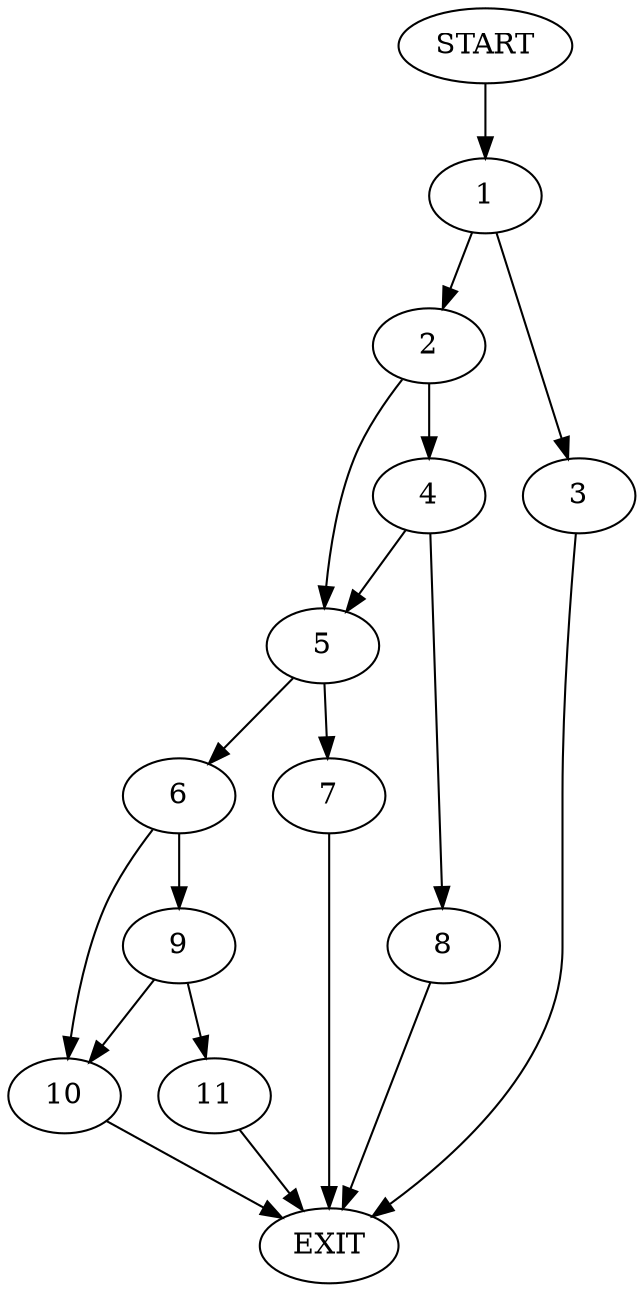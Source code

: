 digraph {
0 [label="START"]
12 [label="EXIT"]
0 -> 1
1 -> 2
1 -> 3
3 -> 12
2 -> 4
2 -> 5
5 -> 6
5 -> 7
4 -> 8
4 -> 5
8 -> 12
6 -> 9
6 -> 10
7 -> 12
9 -> 11
9 -> 10
10 -> 12
11 -> 12
}
